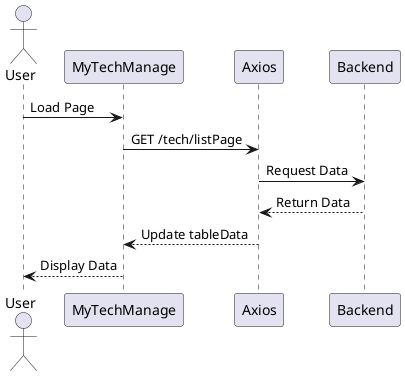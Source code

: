 @startuml
actor User
participant "MyTechManage" as MyTechManage
participant "Axios" as Axios
participant "Backend" as Backend

User -> MyTechManage : Load Page
MyTechManage -> Axios : GET /tech/listPage
Axios -> Backend : Request Data
Backend --> Axios : Return Data
Axios --> MyTechManage : Update tableData
MyTechManage --> User : Display Data
@enduml